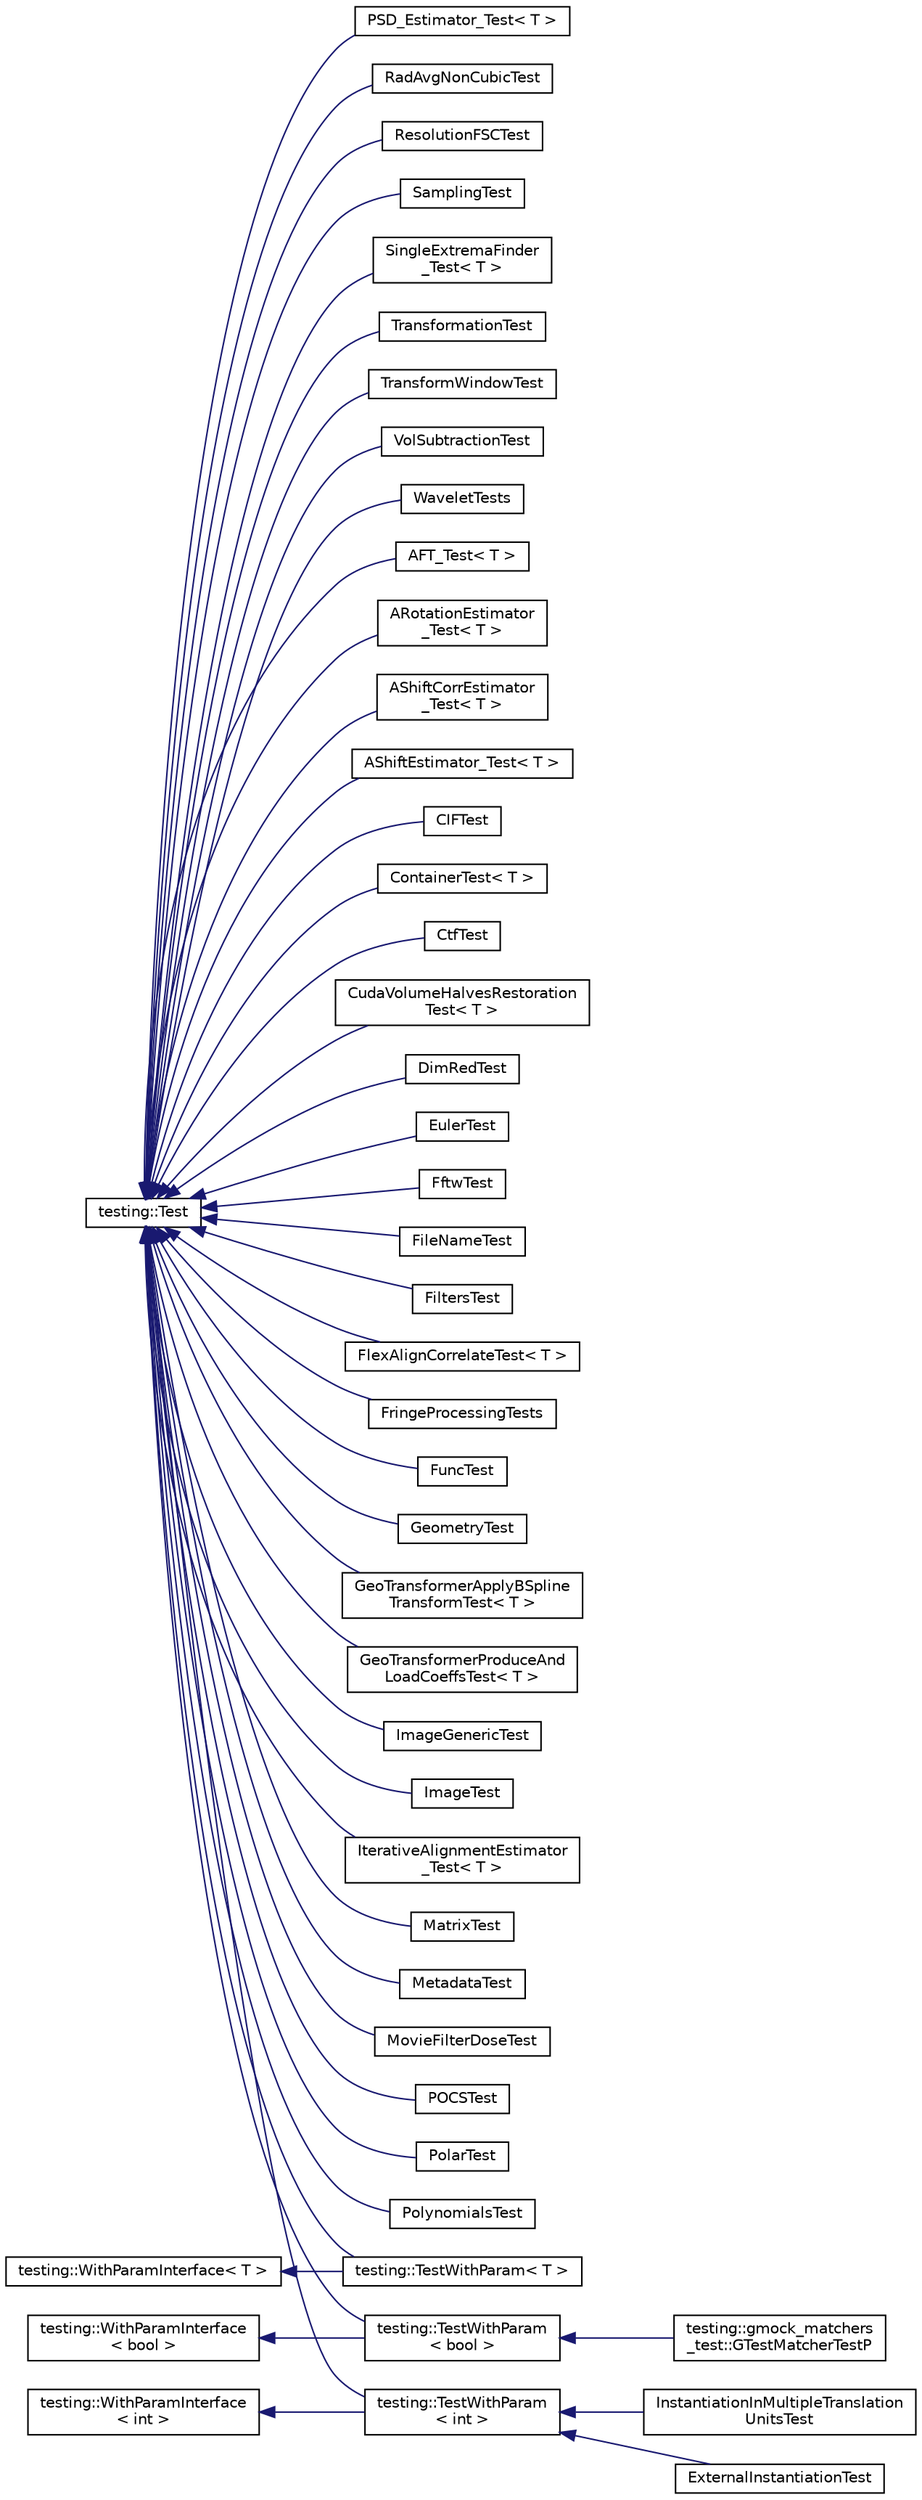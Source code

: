 digraph "Graphical Class Hierarchy"
{
  edge [fontname="Helvetica",fontsize="10",labelfontname="Helvetica",labelfontsize="10"];
  node [fontname="Helvetica",fontsize="10",shape=record];
  rankdir="LR";
  Node476 [label="testing::Test",height=0.2,width=0.4,color="black", fillcolor="white", style="filled",URL="$classtesting_1_1Test.html"];
  Node476 -> Node477 [dir="back",color="midnightblue",fontsize="10",style="solid",fontname="Helvetica"];
  Node477 [label="AFT_Test\< T \>",height=0.2,width=0.4,color="black", fillcolor="white", style="filled",URL="$classAFT__Test.html"];
  Node476 -> Node478 [dir="back",color="midnightblue",fontsize="10",style="solid",fontname="Helvetica"];
  Node478 [label="ARotationEstimator\l_Test\< T \>",height=0.2,width=0.4,color="black", fillcolor="white", style="filled",URL="$classARotationEstimator__Test.html"];
  Node476 -> Node479 [dir="back",color="midnightblue",fontsize="10",style="solid",fontname="Helvetica"];
  Node479 [label="AShiftCorrEstimator\l_Test\< T \>",height=0.2,width=0.4,color="black", fillcolor="white", style="filled",URL="$classAShiftCorrEstimator__Test.html"];
  Node476 -> Node480 [dir="back",color="midnightblue",fontsize="10",style="solid",fontname="Helvetica"];
  Node480 [label="AShiftEstimator_Test\< T \>",height=0.2,width=0.4,color="black", fillcolor="white", style="filled",URL="$classAShiftEstimator__Test.html"];
  Node476 -> Node481 [dir="back",color="midnightblue",fontsize="10",style="solid",fontname="Helvetica"];
  Node481 [label="CIFTest",height=0.2,width=0.4,color="black", fillcolor="white", style="filled",URL="$classCIFTest.html"];
  Node476 -> Node482 [dir="back",color="midnightblue",fontsize="10",style="solid",fontname="Helvetica"];
  Node482 [label="ContainerTest\< T \>",height=0.2,width=0.4,color="black", fillcolor="white", style="filled",URL="$classContainerTest.html"];
  Node476 -> Node483 [dir="back",color="midnightblue",fontsize="10",style="solid",fontname="Helvetica"];
  Node483 [label="CtfTest",height=0.2,width=0.4,color="black", fillcolor="white", style="filled",URL="$classCtfTest.html"];
  Node476 -> Node484 [dir="back",color="midnightblue",fontsize="10",style="solid",fontname="Helvetica"];
  Node484 [label="CudaVolumeHalvesRestoration\lTest\< T \>",height=0.2,width=0.4,color="black", fillcolor="white", style="filled",URL="$classCudaVolumeHalvesRestorationTest.html"];
  Node476 -> Node485 [dir="back",color="midnightblue",fontsize="10",style="solid",fontname="Helvetica"];
  Node485 [label="DimRedTest",height=0.2,width=0.4,color="black", fillcolor="white", style="filled",URL="$classDimRedTest.html"];
  Node476 -> Node486 [dir="back",color="midnightblue",fontsize="10",style="solid",fontname="Helvetica"];
  Node486 [label="EulerTest",height=0.2,width=0.4,color="black", fillcolor="white", style="filled",URL="$classEulerTest.html"];
  Node476 -> Node487 [dir="back",color="midnightblue",fontsize="10",style="solid",fontname="Helvetica"];
  Node487 [label="FftwTest",height=0.2,width=0.4,color="black", fillcolor="white", style="filled",URL="$classFftwTest.html"];
  Node476 -> Node488 [dir="back",color="midnightblue",fontsize="10",style="solid",fontname="Helvetica"];
  Node488 [label="FileNameTest",height=0.2,width=0.4,color="black", fillcolor="white", style="filled",URL="$classFileNameTest.html"];
  Node476 -> Node489 [dir="back",color="midnightblue",fontsize="10",style="solid",fontname="Helvetica"];
  Node489 [label="FiltersTest",height=0.2,width=0.4,color="black", fillcolor="white", style="filled",URL="$classFiltersTest.html"];
  Node476 -> Node490 [dir="back",color="midnightblue",fontsize="10",style="solid",fontname="Helvetica"];
  Node490 [label="FlexAlignCorrelateTest\< T \>",height=0.2,width=0.4,color="black", fillcolor="white", style="filled",URL="$classFlexAlignCorrelateTest.html"];
  Node476 -> Node491 [dir="back",color="midnightblue",fontsize="10",style="solid",fontname="Helvetica"];
  Node491 [label="FringeProcessingTests",height=0.2,width=0.4,color="black", fillcolor="white", style="filled",URL="$classFringeProcessingTests.html"];
  Node476 -> Node492 [dir="back",color="midnightblue",fontsize="10",style="solid",fontname="Helvetica"];
  Node492 [label="FuncTest",height=0.2,width=0.4,color="black", fillcolor="white", style="filled",URL="$classFuncTest.html"];
  Node476 -> Node493 [dir="back",color="midnightblue",fontsize="10",style="solid",fontname="Helvetica"];
  Node493 [label="GeometryTest",height=0.2,width=0.4,color="black", fillcolor="white", style="filled",URL="$classGeometryTest.html"];
  Node476 -> Node494 [dir="back",color="midnightblue",fontsize="10",style="solid",fontname="Helvetica"];
  Node494 [label="GeoTransformerApplyBSpline\lTransformTest\< T \>",height=0.2,width=0.4,color="black", fillcolor="white", style="filled",URL="$classGeoTransformerApplyBSplineTransformTest.html"];
  Node476 -> Node495 [dir="back",color="midnightblue",fontsize="10",style="solid",fontname="Helvetica"];
  Node495 [label="GeoTransformerProduceAnd\lLoadCoeffsTest\< T \>",height=0.2,width=0.4,color="black", fillcolor="white", style="filled",URL="$classGeoTransformerProduceAndLoadCoeffsTest.html"];
  Node476 -> Node496 [dir="back",color="midnightblue",fontsize="10",style="solid",fontname="Helvetica"];
  Node496 [label="ImageGenericTest",height=0.2,width=0.4,color="black", fillcolor="white", style="filled",URL="$classImageGenericTest.html"];
  Node476 -> Node497 [dir="back",color="midnightblue",fontsize="10",style="solid",fontname="Helvetica"];
  Node497 [label="ImageTest",height=0.2,width=0.4,color="black", fillcolor="white", style="filled",URL="$classImageTest.html"];
  Node476 -> Node498 [dir="back",color="midnightblue",fontsize="10",style="solid",fontname="Helvetica"];
  Node498 [label="IterativeAlignmentEstimator\l_Test\< T \>",height=0.2,width=0.4,color="black", fillcolor="white", style="filled",URL="$classIterativeAlignmentEstimator__Test.html"];
  Node476 -> Node499 [dir="back",color="midnightblue",fontsize="10",style="solid",fontname="Helvetica"];
  Node499 [label="MatrixTest",height=0.2,width=0.4,color="black", fillcolor="white", style="filled",URL="$classMatrixTest.html"];
  Node476 -> Node500 [dir="back",color="midnightblue",fontsize="10",style="solid",fontname="Helvetica"];
  Node500 [label="MetadataTest",height=0.2,width=0.4,color="black", fillcolor="white", style="filled",URL="$classMetadataTest.html"];
  Node476 -> Node501 [dir="back",color="midnightblue",fontsize="10",style="solid",fontname="Helvetica"];
  Node501 [label="MovieFilterDoseTest",height=0.2,width=0.4,color="black", fillcolor="white", style="filled",URL="$classMovieFilterDoseTest.html"];
  Node476 -> Node502 [dir="back",color="midnightblue",fontsize="10",style="solid",fontname="Helvetica"];
  Node502 [label="POCSTest",height=0.2,width=0.4,color="black", fillcolor="white", style="filled",URL="$classPOCSTest.html"];
  Node476 -> Node503 [dir="back",color="midnightblue",fontsize="10",style="solid",fontname="Helvetica"];
  Node503 [label="PolarTest",height=0.2,width=0.4,color="black", fillcolor="white", style="filled",URL="$classPolarTest.html"];
  Node476 -> Node504 [dir="back",color="midnightblue",fontsize="10",style="solid",fontname="Helvetica"];
  Node504 [label="PolynomialsTest",height=0.2,width=0.4,color="black", fillcolor="white", style="filled",URL="$classPolynomialsTest.html"];
  Node476 -> Node505 [dir="back",color="midnightblue",fontsize="10",style="solid",fontname="Helvetica"];
  Node505 [label="PSD_Estimator_Test\< T \>",height=0.2,width=0.4,color="black", fillcolor="white", style="filled",URL="$classPSD__Estimator__Test.html"];
  Node476 -> Node506 [dir="back",color="midnightblue",fontsize="10",style="solid",fontname="Helvetica"];
  Node506 [label="RadAvgNonCubicTest",height=0.2,width=0.4,color="black", fillcolor="white", style="filled",URL="$classRadAvgNonCubicTest.html"];
  Node476 -> Node507 [dir="back",color="midnightblue",fontsize="10",style="solid",fontname="Helvetica"];
  Node507 [label="ResolutionFSCTest",height=0.2,width=0.4,color="black", fillcolor="white", style="filled",URL="$classResolutionFSCTest.html"];
  Node476 -> Node508 [dir="back",color="midnightblue",fontsize="10",style="solid",fontname="Helvetica"];
  Node508 [label="SamplingTest",height=0.2,width=0.4,color="black", fillcolor="white", style="filled",URL="$classSamplingTest.html"];
  Node476 -> Node509 [dir="back",color="midnightblue",fontsize="10",style="solid",fontname="Helvetica"];
  Node509 [label="SingleExtremaFinder\l_Test\< T \>",height=0.2,width=0.4,color="black", fillcolor="white", style="filled",URL="$classSingleExtremaFinder__Test.html"];
  Node476 -> Node312 [dir="back",color="midnightblue",fontsize="10",style="solid",fontname="Helvetica"];
  Node312 [label="testing::TestWithParam\< T \>",height=0.2,width=0.4,color="black", fillcolor="white", style="filled",URL="$classtesting_1_1TestWithParam.html"];
  Node476 -> Node309 [dir="back",color="midnightblue",fontsize="10",style="solid",fontname="Helvetica"];
  Node309 [label="testing::TestWithParam\l\< bool \>",height=0.2,width=0.4,color="black", fillcolor="white", style="filled",URL="$classtesting_1_1TestWithParam.html"];
  Node309 -> Node310 [dir="back",color="midnightblue",fontsize="10",style="solid",fontname="Helvetica"];
  Node310 [label="testing::gmock_matchers\l_test::GTestMatcherTestP",height=0.2,width=0.4,color="black", fillcolor="white", style="filled",URL="$classtesting_1_1gmock__matchers__test_1_1GTestMatcherTestP.html"];
  Node476 -> Node1 [dir="back",color="midnightblue",fontsize="10",style="solid",fontname="Helvetica"];
  Node1 [label="testing::TestWithParam\l\< int \>",height=0.2,width=0.4,color="black", fillcolor="white", style="filled",URL="$classtesting_1_1TestWithParam.html"];
  Node1 -> Node2 [dir="back",color="midnightblue",fontsize="10",style="solid",fontname="Helvetica"];
  Node2 [label="ExternalInstantiationTest",height=0.2,width=0.4,color="black", fillcolor="white", style="filled",URL="$classExternalInstantiationTest.html"];
  Node1 -> Node3 [dir="back",color="midnightblue",fontsize="10",style="solid",fontname="Helvetica"];
  Node3 [label="InstantiationInMultipleTranslation\lUnitsTest",height=0.2,width=0.4,color="black", fillcolor="white", style="filled",URL="$classInstantiationInMultipleTranslationUnitsTest.html"];
  Node476 -> Node510 [dir="back",color="midnightblue",fontsize="10",style="solid",fontname="Helvetica"];
  Node510 [label="TransformationTest",height=0.2,width=0.4,color="black", fillcolor="white", style="filled",URL="$classTransformationTest.html"];
  Node476 -> Node511 [dir="back",color="midnightblue",fontsize="10",style="solid",fontname="Helvetica"];
  Node511 [label="TransformWindowTest",height=0.2,width=0.4,color="black", fillcolor="white", style="filled",URL="$classTransformWindowTest.html"];
  Node476 -> Node512 [dir="back",color="midnightblue",fontsize="10",style="solid",fontname="Helvetica"];
  Node512 [label="VolSubtractionTest",height=0.2,width=0.4,color="black", fillcolor="white", style="filled",URL="$classVolSubtractionTest.html"];
  Node476 -> Node513 [dir="back",color="midnightblue",fontsize="10",style="solid",fontname="Helvetica"];
  Node513 [label="WaveletTests",height=0.2,width=0.4,color="black", fillcolor="white", style="filled",URL="$classWaveletTests.html"];
  Node311 [label="testing::WithParamInterface\< T \>",height=0.2,width=0.4,color="black", fillcolor="white", style="filled",URL="$classtesting_1_1WithParamInterface.html"];
  Node311 -> Node312 [dir="back",color="midnightblue",fontsize="10",style="solid",fontname="Helvetica"];
  Node308 [label="testing::WithParamInterface\l\< bool \>",height=0.2,width=0.4,color="black", fillcolor="white", style="filled",URL="$classtesting_1_1WithParamInterface.html"];
  Node308 -> Node309 [dir="back",color="midnightblue",fontsize="10",style="solid",fontname="Helvetica"];
  Node0 [label="testing::WithParamInterface\l\< int \>",height=0.2,width=0.4,color="black", fillcolor="white", style="filled",URL="$classtesting_1_1WithParamInterface.html"];
  Node0 -> Node1 [dir="back",color="midnightblue",fontsize="10",style="solid",fontname="Helvetica"];
}
